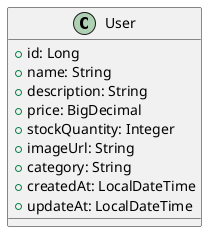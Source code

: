 @startuml
class User {
    + id: Long
    + name: String
    + description: String
    + price: BigDecimal
    + stockQuantity: Integer
    + imageUrl: String
    + category: String
    + createdAt: LocalDateTime
    + updateAt: LocalDateTime
}
@enduml
